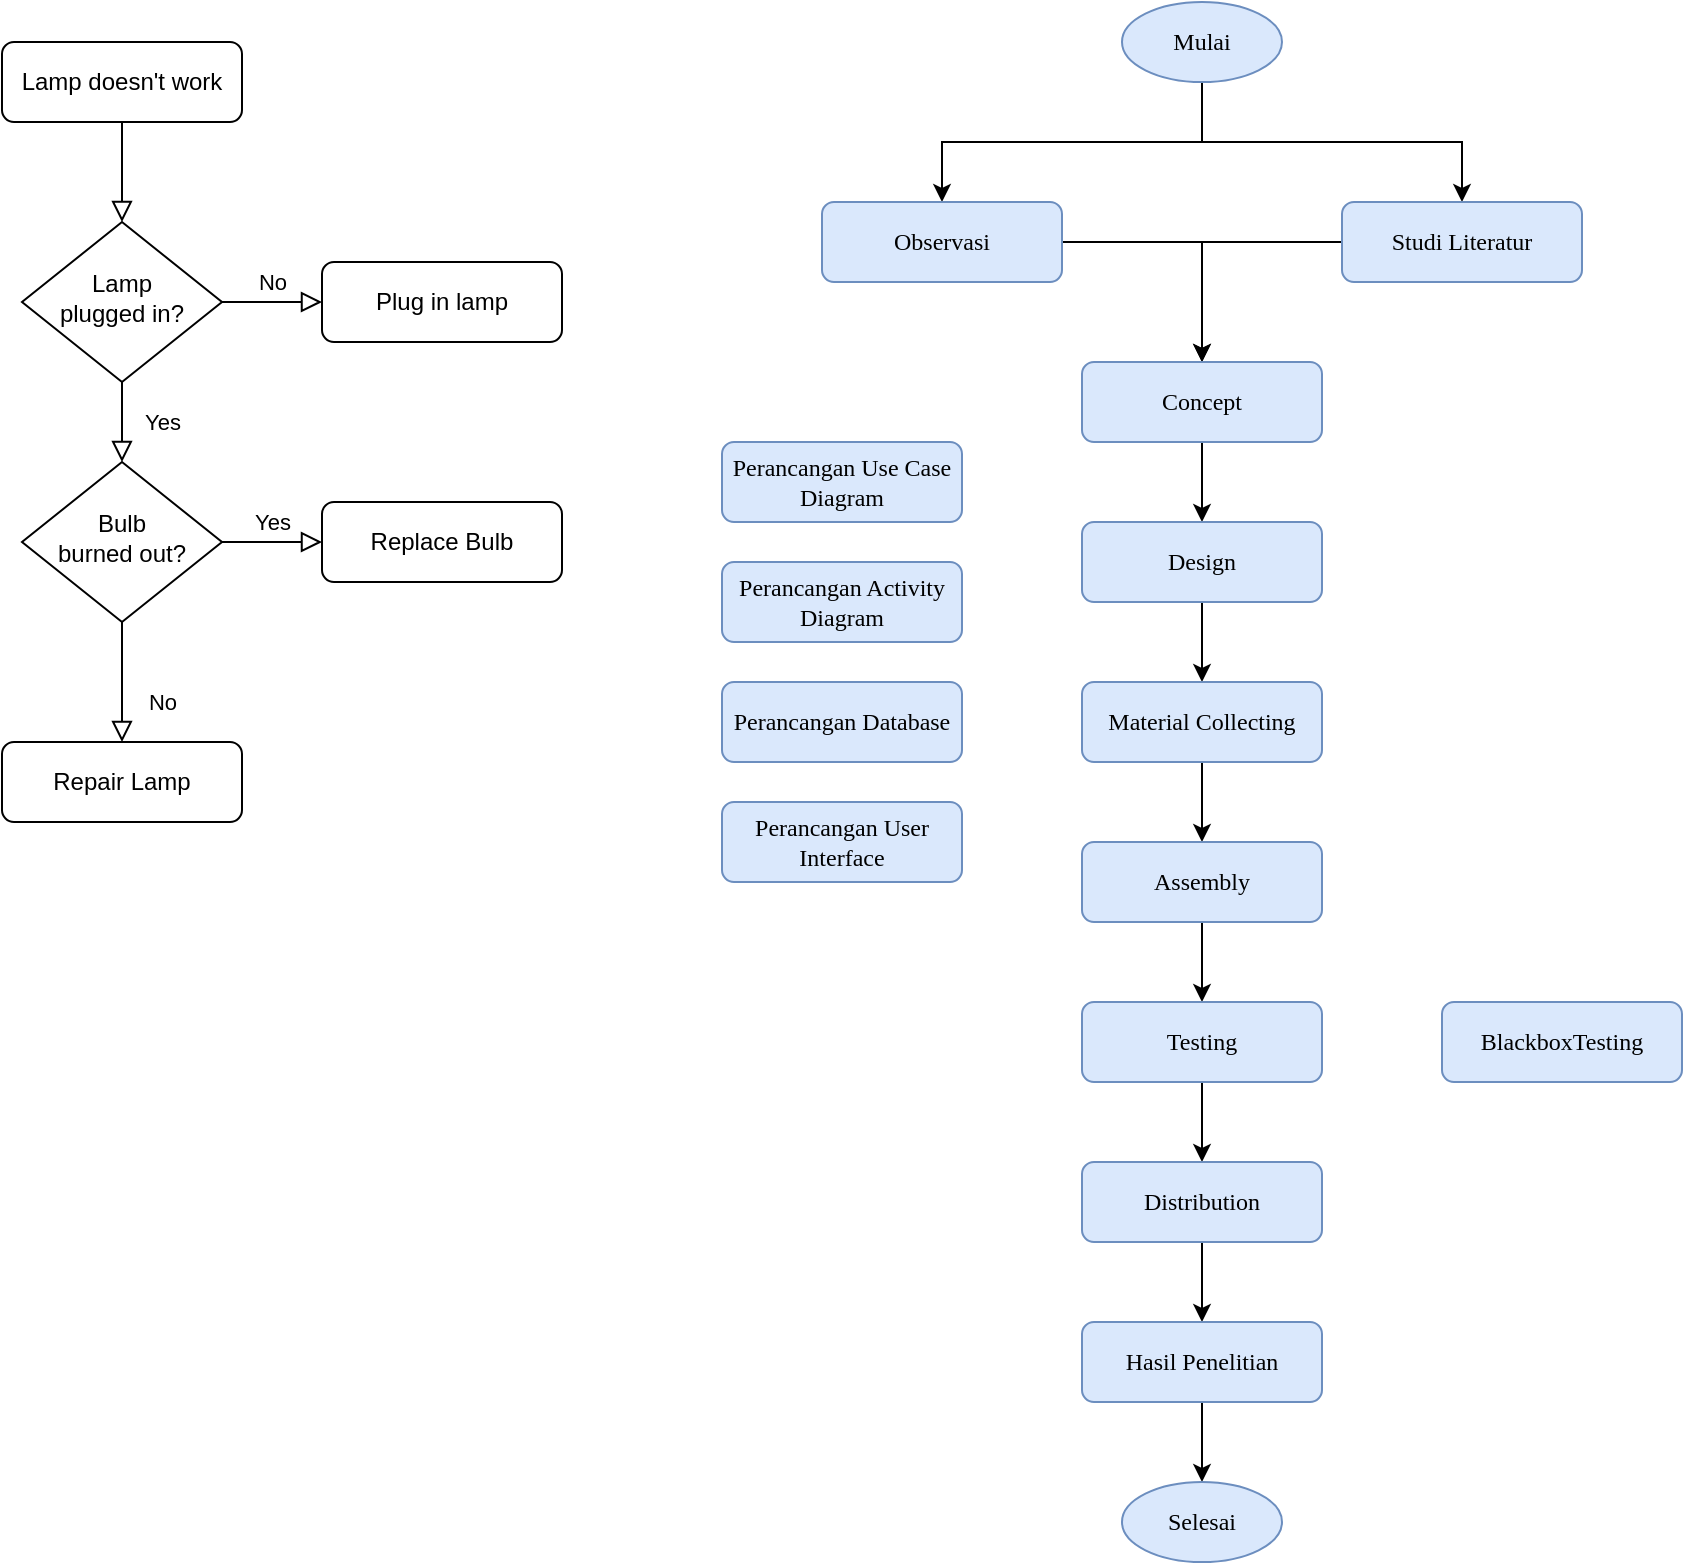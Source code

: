 <mxfile version="22.1.0" type="github">
  <diagram id="C5RBs43oDa-KdzZeNtuy" name="Page-1">
    <mxGraphModel dx="1149" dy="669" grid="1" gridSize="10" guides="1" tooltips="1" connect="1" arrows="1" fold="1" page="1" pageScale="1" pageWidth="1654" pageHeight="2336" math="0" shadow="0">
      <root>
        <mxCell id="WIyWlLk6GJQsqaUBKTNV-0" />
        <mxCell id="WIyWlLk6GJQsqaUBKTNV-1" parent="WIyWlLk6GJQsqaUBKTNV-0" />
        <mxCell id="WIyWlLk6GJQsqaUBKTNV-2" value="" style="rounded=0;html=1;jettySize=auto;orthogonalLoop=1;fontSize=11;endArrow=block;endFill=0;endSize=8;strokeWidth=1;shadow=0;labelBackgroundColor=none;edgeStyle=orthogonalEdgeStyle;" parent="WIyWlLk6GJQsqaUBKTNV-1" source="WIyWlLk6GJQsqaUBKTNV-3" target="WIyWlLk6GJQsqaUBKTNV-6" edge="1">
          <mxGeometry relative="1" as="geometry" />
        </mxCell>
        <mxCell id="WIyWlLk6GJQsqaUBKTNV-3" value="Lamp doesn&#39;t work" style="rounded=1;whiteSpace=wrap;html=1;fontSize=12;glass=0;strokeWidth=1;shadow=0;" parent="WIyWlLk6GJQsqaUBKTNV-1" vertex="1">
          <mxGeometry x="160" y="80" width="120" height="40" as="geometry" />
        </mxCell>
        <mxCell id="WIyWlLk6GJQsqaUBKTNV-4" value="Yes" style="rounded=0;html=1;jettySize=auto;orthogonalLoop=1;fontSize=11;endArrow=block;endFill=0;endSize=8;strokeWidth=1;shadow=0;labelBackgroundColor=none;edgeStyle=orthogonalEdgeStyle;" parent="WIyWlLk6GJQsqaUBKTNV-1" source="WIyWlLk6GJQsqaUBKTNV-6" target="WIyWlLk6GJQsqaUBKTNV-10" edge="1">
          <mxGeometry y="20" relative="1" as="geometry">
            <mxPoint as="offset" />
          </mxGeometry>
        </mxCell>
        <mxCell id="WIyWlLk6GJQsqaUBKTNV-5" value="No" style="edgeStyle=orthogonalEdgeStyle;rounded=0;html=1;jettySize=auto;orthogonalLoop=1;fontSize=11;endArrow=block;endFill=0;endSize=8;strokeWidth=1;shadow=0;labelBackgroundColor=none;" parent="WIyWlLk6GJQsqaUBKTNV-1" source="WIyWlLk6GJQsqaUBKTNV-6" target="WIyWlLk6GJQsqaUBKTNV-7" edge="1">
          <mxGeometry y="10" relative="1" as="geometry">
            <mxPoint as="offset" />
          </mxGeometry>
        </mxCell>
        <mxCell id="WIyWlLk6GJQsqaUBKTNV-6" value="Lamp&lt;br&gt;plugged in?" style="rhombus;whiteSpace=wrap;html=1;shadow=0;fontFamily=Helvetica;fontSize=12;align=center;strokeWidth=1;spacing=6;spacingTop=-4;" parent="WIyWlLk6GJQsqaUBKTNV-1" vertex="1">
          <mxGeometry x="170" y="170" width="100" height="80" as="geometry" />
        </mxCell>
        <mxCell id="WIyWlLk6GJQsqaUBKTNV-7" value="Plug in lamp" style="rounded=1;whiteSpace=wrap;html=1;fontSize=12;glass=0;strokeWidth=1;shadow=0;" parent="WIyWlLk6GJQsqaUBKTNV-1" vertex="1">
          <mxGeometry x="320" y="190" width="120" height="40" as="geometry" />
        </mxCell>
        <mxCell id="WIyWlLk6GJQsqaUBKTNV-8" value="No" style="rounded=0;html=1;jettySize=auto;orthogonalLoop=1;fontSize=11;endArrow=block;endFill=0;endSize=8;strokeWidth=1;shadow=0;labelBackgroundColor=none;edgeStyle=orthogonalEdgeStyle;" parent="WIyWlLk6GJQsqaUBKTNV-1" source="WIyWlLk6GJQsqaUBKTNV-10" target="WIyWlLk6GJQsqaUBKTNV-11" edge="1">
          <mxGeometry x="0.333" y="20" relative="1" as="geometry">
            <mxPoint as="offset" />
          </mxGeometry>
        </mxCell>
        <mxCell id="WIyWlLk6GJQsqaUBKTNV-9" value="Yes" style="edgeStyle=orthogonalEdgeStyle;rounded=0;html=1;jettySize=auto;orthogonalLoop=1;fontSize=11;endArrow=block;endFill=0;endSize=8;strokeWidth=1;shadow=0;labelBackgroundColor=none;" parent="WIyWlLk6GJQsqaUBKTNV-1" source="WIyWlLk6GJQsqaUBKTNV-10" target="WIyWlLk6GJQsqaUBKTNV-12" edge="1">
          <mxGeometry y="10" relative="1" as="geometry">
            <mxPoint as="offset" />
          </mxGeometry>
        </mxCell>
        <mxCell id="WIyWlLk6GJQsqaUBKTNV-10" value="Bulb&lt;br&gt;burned out?" style="rhombus;whiteSpace=wrap;html=1;shadow=0;fontFamily=Helvetica;fontSize=12;align=center;strokeWidth=1;spacing=6;spacingTop=-4;" parent="WIyWlLk6GJQsqaUBKTNV-1" vertex="1">
          <mxGeometry x="170" y="290" width="100" height="80" as="geometry" />
        </mxCell>
        <mxCell id="WIyWlLk6GJQsqaUBKTNV-11" value="Repair Lamp" style="rounded=1;whiteSpace=wrap;html=1;fontSize=12;glass=0;strokeWidth=1;shadow=0;" parent="WIyWlLk6GJQsqaUBKTNV-1" vertex="1">
          <mxGeometry x="160" y="430" width="120" height="40" as="geometry" />
        </mxCell>
        <mxCell id="WIyWlLk6GJQsqaUBKTNV-12" value="Replace Bulb" style="rounded=1;whiteSpace=wrap;html=1;fontSize=12;glass=0;strokeWidth=1;shadow=0;" parent="WIyWlLk6GJQsqaUBKTNV-1" vertex="1">
          <mxGeometry x="320" y="310" width="120" height="40" as="geometry" />
        </mxCell>
        <mxCell id="ytPhXmYC4MN0nrOJP7rj-14" style="edgeStyle=orthogonalEdgeStyle;rounded=0;orthogonalLoop=1;jettySize=auto;html=1;exitX=0.5;exitY=1;exitDx=0;exitDy=0;entryX=0.5;entryY=0;entryDx=0;entryDy=0;" edge="1" parent="WIyWlLk6GJQsqaUBKTNV-1" source="ytPhXmYC4MN0nrOJP7rj-0" target="ytPhXmYC4MN0nrOJP7rj-2">
          <mxGeometry relative="1" as="geometry" />
        </mxCell>
        <mxCell id="ytPhXmYC4MN0nrOJP7rj-15" style="edgeStyle=orthogonalEdgeStyle;rounded=0;orthogonalLoop=1;jettySize=auto;html=1;exitX=0.5;exitY=1;exitDx=0;exitDy=0;entryX=0.5;entryY=0;entryDx=0;entryDy=0;" edge="1" parent="WIyWlLk6GJQsqaUBKTNV-1" source="ytPhXmYC4MN0nrOJP7rj-0" target="ytPhXmYC4MN0nrOJP7rj-1">
          <mxGeometry relative="1" as="geometry" />
        </mxCell>
        <mxCell id="ytPhXmYC4MN0nrOJP7rj-0" value="Mulai" style="ellipse;whiteSpace=wrap;html=1;fontFamily=Times New Roman;labelBackgroundColor=none;labelBorderColor=none;fillColor=#dae8fc;strokeColor=#6c8ebf;" vertex="1" parent="WIyWlLk6GJQsqaUBKTNV-1">
          <mxGeometry x="720" y="60" width="80" height="40" as="geometry" />
        </mxCell>
        <mxCell id="ytPhXmYC4MN0nrOJP7rj-16" style="edgeStyle=orthogonalEdgeStyle;rounded=0;orthogonalLoop=1;jettySize=auto;html=1;exitX=1;exitY=0.5;exitDx=0;exitDy=0;entryX=0.5;entryY=0;entryDx=0;entryDy=0;" edge="1" parent="WIyWlLk6GJQsqaUBKTNV-1" source="ytPhXmYC4MN0nrOJP7rj-1" target="ytPhXmYC4MN0nrOJP7rj-8">
          <mxGeometry relative="1" as="geometry" />
        </mxCell>
        <mxCell id="ytPhXmYC4MN0nrOJP7rj-1" value="Observasi" style="rounded=1;whiteSpace=wrap;html=1;fillColor=#dae8fc;strokeColor=#6c8ebf;fontFamily=Times New Roman;" vertex="1" parent="WIyWlLk6GJQsqaUBKTNV-1">
          <mxGeometry x="570" y="160" width="120" height="40" as="geometry" />
        </mxCell>
        <mxCell id="ytPhXmYC4MN0nrOJP7rj-13" style="edgeStyle=orthogonalEdgeStyle;rounded=0;orthogonalLoop=1;jettySize=auto;html=1;exitX=0;exitY=0.5;exitDx=0;exitDy=0;entryX=0.5;entryY=0;entryDx=0;entryDy=0;" edge="1" parent="WIyWlLk6GJQsqaUBKTNV-1" source="ytPhXmYC4MN0nrOJP7rj-2" target="ytPhXmYC4MN0nrOJP7rj-8">
          <mxGeometry relative="1" as="geometry" />
        </mxCell>
        <mxCell id="ytPhXmYC4MN0nrOJP7rj-2" value="Studi Literatur" style="rounded=1;whiteSpace=wrap;html=1;fillColor=#dae8fc;strokeColor=#6c8ebf;fontFamily=Times New Roman;" vertex="1" parent="WIyWlLk6GJQsqaUBKTNV-1">
          <mxGeometry x="830" y="160" width="120" height="40" as="geometry" />
        </mxCell>
        <mxCell id="ytPhXmYC4MN0nrOJP7rj-24" style="edgeStyle=orthogonalEdgeStyle;rounded=0;orthogonalLoop=1;jettySize=auto;html=1;exitX=0.5;exitY=1;exitDx=0;exitDy=0;entryX=0.5;entryY=0;entryDx=0;entryDy=0;" edge="1" parent="WIyWlLk6GJQsqaUBKTNV-1" source="ytPhXmYC4MN0nrOJP7rj-8" target="ytPhXmYC4MN0nrOJP7rj-17">
          <mxGeometry relative="1" as="geometry" />
        </mxCell>
        <mxCell id="ytPhXmYC4MN0nrOJP7rj-8" value="Concept" style="rounded=1;whiteSpace=wrap;html=1;fillColor=#dae8fc;strokeColor=#6c8ebf;fontFamily=Times New Roman;" vertex="1" parent="WIyWlLk6GJQsqaUBKTNV-1">
          <mxGeometry x="700" y="240" width="120" height="40" as="geometry" />
        </mxCell>
        <mxCell id="ytPhXmYC4MN0nrOJP7rj-25" style="edgeStyle=orthogonalEdgeStyle;rounded=0;orthogonalLoop=1;jettySize=auto;html=1;exitX=0.5;exitY=1;exitDx=0;exitDy=0;entryX=0.5;entryY=0;entryDx=0;entryDy=0;" edge="1" parent="WIyWlLk6GJQsqaUBKTNV-1" source="ytPhXmYC4MN0nrOJP7rj-17" target="ytPhXmYC4MN0nrOJP7rj-18">
          <mxGeometry relative="1" as="geometry" />
        </mxCell>
        <mxCell id="ytPhXmYC4MN0nrOJP7rj-17" value="Design" style="rounded=1;whiteSpace=wrap;html=1;fillColor=#dae8fc;strokeColor=#6c8ebf;fontFamily=Times New Roman;" vertex="1" parent="WIyWlLk6GJQsqaUBKTNV-1">
          <mxGeometry x="700" y="320" width="120" height="40" as="geometry" />
        </mxCell>
        <mxCell id="ytPhXmYC4MN0nrOJP7rj-26" style="edgeStyle=orthogonalEdgeStyle;rounded=0;orthogonalLoop=1;jettySize=auto;html=1;exitX=0.5;exitY=1;exitDx=0;exitDy=0;entryX=0.5;entryY=0;entryDx=0;entryDy=0;" edge="1" parent="WIyWlLk6GJQsqaUBKTNV-1" source="ytPhXmYC4MN0nrOJP7rj-18" target="ytPhXmYC4MN0nrOJP7rj-19">
          <mxGeometry relative="1" as="geometry" />
        </mxCell>
        <mxCell id="ytPhXmYC4MN0nrOJP7rj-18" value="Material Collecting" style="rounded=1;whiteSpace=wrap;html=1;fillColor=#dae8fc;strokeColor=#6c8ebf;fontFamily=Times New Roman;" vertex="1" parent="WIyWlLk6GJQsqaUBKTNV-1">
          <mxGeometry x="700" y="400" width="120" height="40" as="geometry" />
        </mxCell>
        <mxCell id="ytPhXmYC4MN0nrOJP7rj-27" style="edgeStyle=orthogonalEdgeStyle;rounded=0;orthogonalLoop=1;jettySize=auto;html=1;exitX=0.5;exitY=1;exitDx=0;exitDy=0;entryX=0.5;entryY=0;entryDx=0;entryDy=0;" edge="1" parent="WIyWlLk6GJQsqaUBKTNV-1" source="ytPhXmYC4MN0nrOJP7rj-19" target="ytPhXmYC4MN0nrOJP7rj-20">
          <mxGeometry relative="1" as="geometry" />
        </mxCell>
        <mxCell id="ytPhXmYC4MN0nrOJP7rj-19" value="Assembly" style="rounded=1;whiteSpace=wrap;html=1;fillColor=#dae8fc;strokeColor=#6c8ebf;fontFamily=Times New Roman;" vertex="1" parent="WIyWlLk6GJQsqaUBKTNV-1">
          <mxGeometry x="700" y="480" width="120" height="40" as="geometry" />
        </mxCell>
        <mxCell id="ytPhXmYC4MN0nrOJP7rj-28" style="edgeStyle=orthogonalEdgeStyle;rounded=0;orthogonalLoop=1;jettySize=auto;html=1;exitX=0.5;exitY=1;exitDx=0;exitDy=0;entryX=0.5;entryY=0;entryDx=0;entryDy=0;" edge="1" parent="WIyWlLk6GJQsqaUBKTNV-1" source="ytPhXmYC4MN0nrOJP7rj-20" target="ytPhXmYC4MN0nrOJP7rj-21">
          <mxGeometry relative="1" as="geometry" />
        </mxCell>
        <mxCell id="ytPhXmYC4MN0nrOJP7rj-20" value="Testing" style="rounded=1;whiteSpace=wrap;html=1;fillColor=#dae8fc;strokeColor=#6c8ebf;fontFamily=Times New Roman;" vertex="1" parent="WIyWlLk6GJQsqaUBKTNV-1">
          <mxGeometry x="700" y="560" width="120" height="40" as="geometry" />
        </mxCell>
        <mxCell id="ytPhXmYC4MN0nrOJP7rj-30" style="edgeStyle=orthogonalEdgeStyle;rounded=0;orthogonalLoop=1;jettySize=auto;html=1;exitX=0.5;exitY=1;exitDx=0;exitDy=0;entryX=0.5;entryY=0;entryDx=0;entryDy=0;" edge="1" parent="WIyWlLk6GJQsqaUBKTNV-1" source="ytPhXmYC4MN0nrOJP7rj-21" target="ytPhXmYC4MN0nrOJP7rj-29">
          <mxGeometry relative="1" as="geometry" />
        </mxCell>
        <mxCell id="ytPhXmYC4MN0nrOJP7rj-21" value="Distribution" style="rounded=1;whiteSpace=wrap;html=1;fillColor=#dae8fc;strokeColor=#6c8ebf;fontFamily=Times New Roman;" vertex="1" parent="WIyWlLk6GJQsqaUBKTNV-1">
          <mxGeometry x="700" y="640" width="120" height="40" as="geometry" />
        </mxCell>
        <mxCell id="ytPhXmYC4MN0nrOJP7rj-37" style="edgeStyle=orthogonalEdgeStyle;rounded=0;orthogonalLoop=1;jettySize=auto;html=1;exitX=0.5;exitY=1;exitDx=0;exitDy=0;entryX=0.5;entryY=0;entryDx=0;entryDy=0;" edge="1" parent="WIyWlLk6GJQsqaUBKTNV-1" source="ytPhXmYC4MN0nrOJP7rj-29" target="ytPhXmYC4MN0nrOJP7rj-36">
          <mxGeometry relative="1" as="geometry" />
        </mxCell>
        <mxCell id="ytPhXmYC4MN0nrOJP7rj-29" value="Hasil Penelitian" style="rounded=1;whiteSpace=wrap;html=1;fillColor=#dae8fc;strokeColor=#6c8ebf;fontFamily=Times New Roman;" vertex="1" parent="WIyWlLk6GJQsqaUBKTNV-1">
          <mxGeometry x="700" y="720" width="120" height="40" as="geometry" />
        </mxCell>
        <mxCell id="ytPhXmYC4MN0nrOJP7rj-31" value="BlackboxTesting" style="rounded=1;whiteSpace=wrap;html=1;fillColor=#dae8fc;strokeColor=#6c8ebf;fontFamily=Times New Roman;" vertex="1" parent="WIyWlLk6GJQsqaUBKTNV-1">
          <mxGeometry x="880" y="560" width="120" height="40" as="geometry" />
        </mxCell>
        <mxCell id="ytPhXmYC4MN0nrOJP7rj-32" value="Perancangan Use Case Diagram" style="rounded=1;whiteSpace=wrap;html=1;fillColor=#dae8fc;strokeColor=#6c8ebf;fontFamily=Times New Roman;" vertex="1" parent="WIyWlLk6GJQsqaUBKTNV-1">
          <mxGeometry x="520" y="280" width="120" height="40" as="geometry" />
        </mxCell>
        <mxCell id="ytPhXmYC4MN0nrOJP7rj-33" value="Perancangan Activity Diagram" style="rounded=1;whiteSpace=wrap;html=1;fillColor=#dae8fc;strokeColor=#6c8ebf;fontFamily=Times New Roman;" vertex="1" parent="WIyWlLk6GJQsqaUBKTNV-1">
          <mxGeometry x="520" y="340" width="120" height="40" as="geometry" />
        </mxCell>
        <mxCell id="ytPhXmYC4MN0nrOJP7rj-34" value="Perancangan Database" style="rounded=1;whiteSpace=wrap;html=1;fillColor=#dae8fc;strokeColor=#6c8ebf;fontFamily=Times New Roman;" vertex="1" parent="WIyWlLk6GJQsqaUBKTNV-1">
          <mxGeometry x="520" y="400" width="120" height="40" as="geometry" />
        </mxCell>
        <mxCell id="ytPhXmYC4MN0nrOJP7rj-35" value="Perancangan User Interface" style="rounded=1;whiteSpace=wrap;html=1;fillColor=#dae8fc;strokeColor=#6c8ebf;fontFamily=Times New Roman;" vertex="1" parent="WIyWlLk6GJQsqaUBKTNV-1">
          <mxGeometry x="520" y="460" width="120" height="40" as="geometry" />
        </mxCell>
        <mxCell id="ytPhXmYC4MN0nrOJP7rj-36" value="Selesai" style="ellipse;whiteSpace=wrap;html=1;fontFamily=Times New Roman;labelBackgroundColor=none;labelBorderColor=none;fillColor=#dae8fc;strokeColor=#6c8ebf;" vertex="1" parent="WIyWlLk6GJQsqaUBKTNV-1">
          <mxGeometry x="720" y="800" width="80" height="40" as="geometry" />
        </mxCell>
      </root>
    </mxGraphModel>
  </diagram>
</mxfile>
